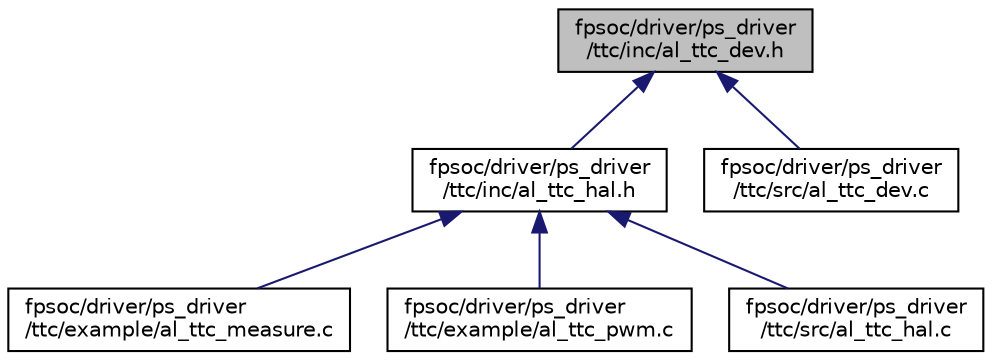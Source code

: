 digraph "fpsoc/driver/ps_driver/ttc/inc/al_ttc_dev.h"
{
  edge [fontname="Helvetica",fontsize="10",labelfontname="Helvetica",labelfontsize="10"];
  node [fontname="Helvetica",fontsize="10",shape=record];
  Node4 [label="fpsoc/driver/ps_driver\l/ttc/inc/al_ttc_dev.h",height=0.2,width=0.4,color="black", fillcolor="grey75", style="filled", fontcolor="black"];
  Node4 -> Node5 [dir="back",color="midnightblue",fontsize="10",style="solid",fontname="Helvetica"];
  Node5 [label="fpsoc/driver/ps_driver\l/ttc/inc/al_ttc_hal.h",height=0.2,width=0.4,color="black", fillcolor="white", style="filled",URL="$al__ttc__hal_8h.html"];
  Node5 -> Node6 [dir="back",color="midnightblue",fontsize="10",style="solid",fontname="Helvetica"];
  Node6 [label="fpsoc/driver/ps_driver\l/ttc/example/al_ttc_measure.c",height=0.2,width=0.4,color="black", fillcolor="white", style="filled",URL="$al__ttc__measure_8c.html",tooltip="ttc measure pulse width example "];
  Node5 -> Node7 [dir="back",color="midnightblue",fontsize="10",style="solid",fontname="Helvetica"];
  Node7 [label="fpsoc/driver/ps_driver\l/ttc/example/al_ttc_pwm.c",height=0.2,width=0.4,color="black", fillcolor="white", style="filled",URL="$al__ttc__pwm_8c.html",tooltip="ttc pwm output example "];
  Node5 -> Node8 [dir="back",color="midnightblue",fontsize="10",style="solid",fontname="Helvetica"];
  Node8 [label="fpsoc/driver/ps_driver\l/ttc/src/al_ttc_hal.c",height=0.2,width=0.4,color="black", fillcolor="white", style="filled",URL="$al__ttc__hal_8c.html"];
  Node4 -> Node9 [dir="back",color="midnightblue",fontsize="10",style="solid",fontname="Helvetica"];
  Node9 [label="fpsoc/driver/ps_driver\l/ttc/src/al_ttc_dev.c",height=0.2,width=0.4,color="black", fillcolor="white", style="filled",URL="$al__ttc__dev_8c.html"];
}
